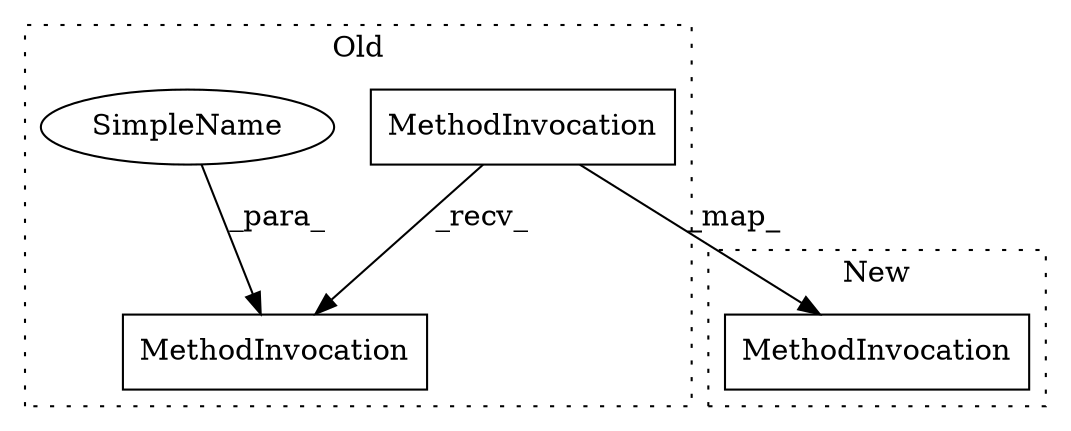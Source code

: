 digraph G {
subgraph cluster0 {
1 [label="MethodInvocation" a="32" s="4323" l="20" shape="box"];
2 [label="MethodInvocation" a="32" s="4344,4381" l="21,1" shape="box"];
4 [label="SimpleName" a="42" s="4373" l="8" shape="ellipse"];
label = "Old";
style="dotted";
}
subgraph cluster1 {
3 [label="MethodInvocation" a="32" s="4137" l="20" shape="box"];
label = "New";
style="dotted";
}
1 -> 2 [label="_recv_"];
1 -> 3 [label="_map_"];
4 -> 2 [label="_para_"];
}